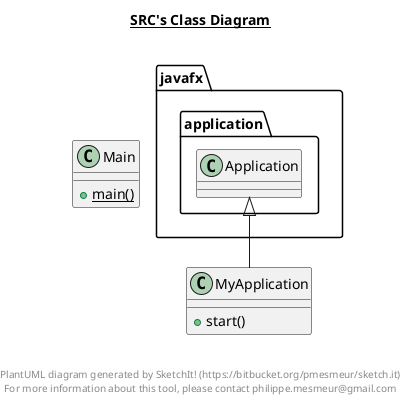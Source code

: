 @startuml

title __SRC's Class Diagram__\n


    class Main {
        {static} + main()
    }

  


    class MyApplication {
        + start()
    }

  

  MyApplication -up-|> javafx.application.Application


right footer


PlantUML diagram generated by SketchIt! (https://bitbucket.org/pmesmeur/sketch.it)
For more information about this tool, please contact philippe.mesmeur@gmail.com
endfooter

@enduml
